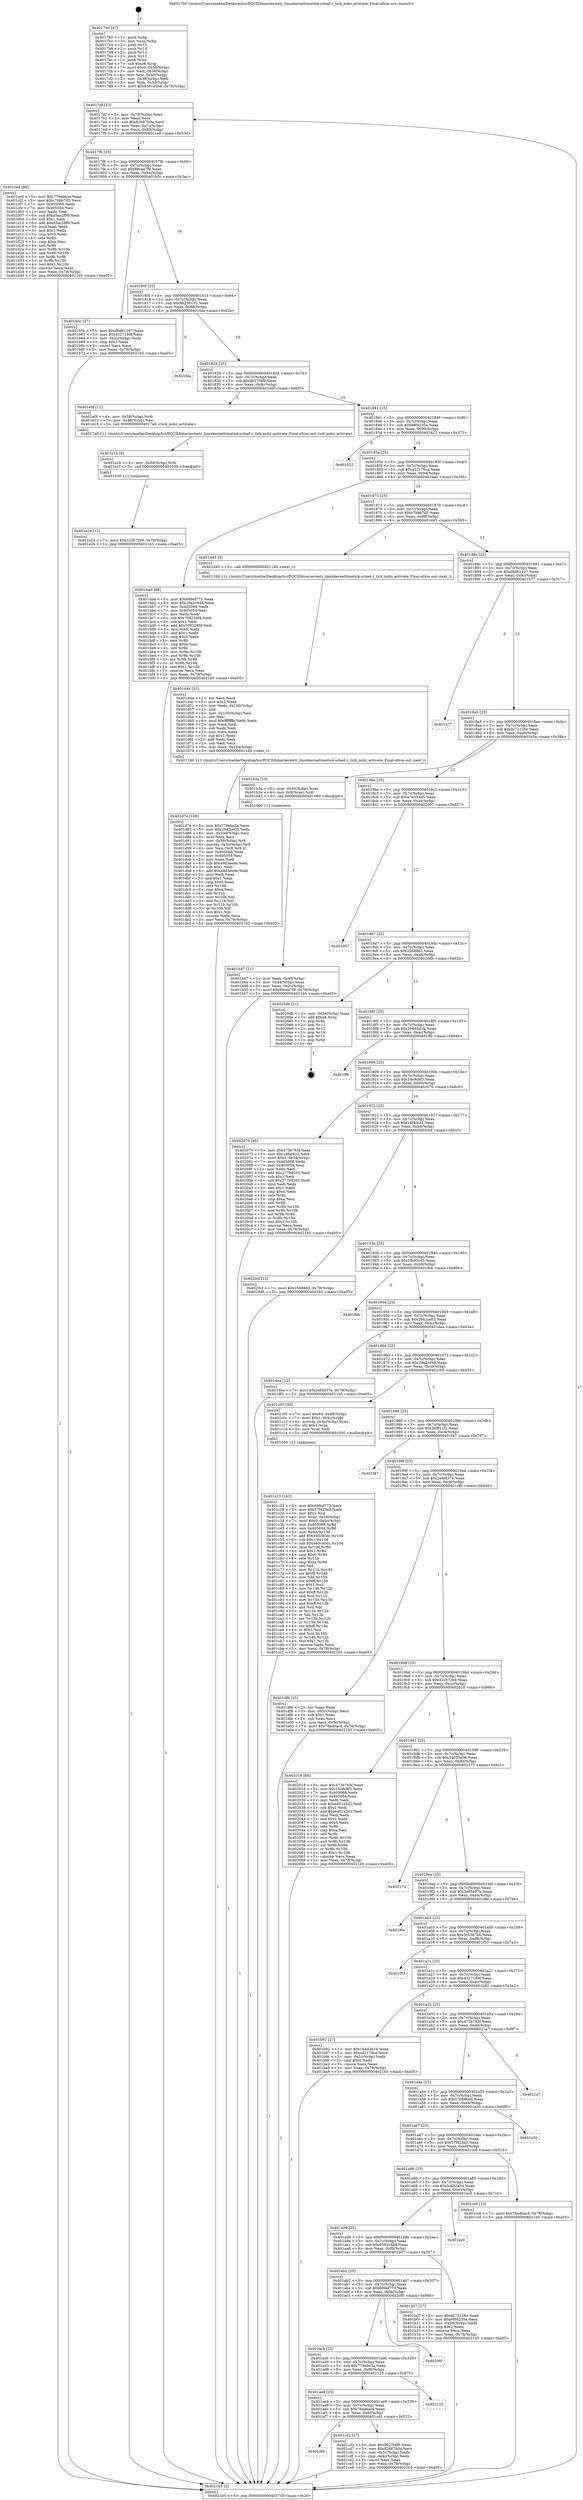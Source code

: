 digraph "0x4017b0" {
  label = "0x4017b0 (/mnt/c/Users/mathe/Desktop/tcc/POCII/binaries/extr_linuxkerneltimetick-sched.c_tick_nohz_activate_Final-ollvm.out::main(0))"
  labelloc = "t"
  node[shape=record]

  Entry [label="",width=0.3,height=0.3,shape=circle,fillcolor=black,style=filled]
  "0x4017df" [label="{
     0x4017df [23]\l
     | [instrs]\l
     &nbsp;&nbsp;0x4017df \<+3\>: mov -0x78(%rbp),%eax\l
     &nbsp;&nbsp;0x4017e2 \<+2\>: mov %eax,%ecx\l
     &nbsp;&nbsp;0x4017e4 \<+6\>: sub $0x82667b0a,%ecx\l
     &nbsp;&nbsp;0x4017ea \<+3\>: mov %eax,-0x7c(%rbp)\l
     &nbsp;&nbsp;0x4017ed \<+3\>: mov %ecx,-0x80(%rbp)\l
     &nbsp;&nbsp;0x4017f0 \<+6\>: je 0000000000401ced \<main+0x53d\>\l
  }"]
  "0x401ced" [label="{
     0x401ced [88]\l
     | [instrs]\l
     &nbsp;&nbsp;0x401ced \<+5\>: mov $0x779ebe3a,%eax\l
     &nbsp;&nbsp;0x401cf2 \<+5\>: mov $0xc7bbb7d5,%ecx\l
     &nbsp;&nbsp;0x401cf7 \<+7\>: mov 0x405068,%edx\l
     &nbsp;&nbsp;0x401cfe \<+7\>: mov 0x405054,%esi\l
     &nbsp;&nbsp;0x401d05 \<+2\>: mov %edx,%edi\l
     &nbsp;&nbsp;0x401d07 \<+6\>: sub $0xd3ac2f99,%edi\l
     &nbsp;&nbsp;0x401d0d \<+3\>: sub $0x1,%edi\l
     &nbsp;&nbsp;0x401d10 \<+6\>: add $0xd3ac2f99,%edi\l
     &nbsp;&nbsp;0x401d16 \<+3\>: imul %edi,%edx\l
     &nbsp;&nbsp;0x401d19 \<+3\>: and $0x1,%edx\l
     &nbsp;&nbsp;0x401d1c \<+3\>: cmp $0x0,%edx\l
     &nbsp;&nbsp;0x401d1f \<+4\>: sete %r8b\l
     &nbsp;&nbsp;0x401d23 \<+3\>: cmp $0xa,%esi\l
     &nbsp;&nbsp;0x401d26 \<+4\>: setl %r9b\l
     &nbsp;&nbsp;0x401d2a \<+3\>: mov %r8b,%r10b\l
     &nbsp;&nbsp;0x401d2d \<+3\>: and %r9b,%r10b\l
     &nbsp;&nbsp;0x401d30 \<+3\>: xor %r9b,%r8b\l
     &nbsp;&nbsp;0x401d33 \<+3\>: or %r8b,%r10b\l
     &nbsp;&nbsp;0x401d36 \<+4\>: test $0x1,%r10b\l
     &nbsp;&nbsp;0x401d3a \<+3\>: cmovne %ecx,%eax\l
     &nbsp;&nbsp;0x401d3d \<+3\>: mov %eax,-0x78(%rbp)\l
     &nbsp;&nbsp;0x401d40 \<+5\>: jmp 00000000004021b5 \<main+0xa05\>\l
  }"]
  "0x4017f6" [label="{
     0x4017f6 [25]\l
     | [instrs]\l
     &nbsp;&nbsp;0x4017f6 \<+5\>: jmp 00000000004017fb \<main+0x4b\>\l
     &nbsp;&nbsp;0x4017fb \<+3\>: mov -0x7c(%rbp),%eax\l
     &nbsp;&nbsp;0x4017fe \<+5\>: sub $0x89caa7f9,%eax\l
     &nbsp;&nbsp;0x401803 \<+6\>: mov %eax,-0x84(%rbp)\l
     &nbsp;&nbsp;0x401809 \<+6\>: je 0000000000401b5c \<main+0x3ac\>\l
  }"]
  Exit [label="",width=0.3,height=0.3,shape=circle,fillcolor=black,style=filled,peripheries=2]
  "0x401b5c" [label="{
     0x401b5c [27]\l
     | [instrs]\l
     &nbsp;&nbsp;0x401b5c \<+5\>: mov $0xd6d611d7,%eax\l
     &nbsp;&nbsp;0x401b61 \<+5\>: mov $0x4327149f,%ecx\l
     &nbsp;&nbsp;0x401b66 \<+3\>: mov -0x2c(%rbp),%edx\l
     &nbsp;&nbsp;0x401b69 \<+3\>: cmp $0x1,%edx\l
     &nbsp;&nbsp;0x401b6c \<+3\>: cmovl %ecx,%eax\l
     &nbsp;&nbsp;0x401b6f \<+3\>: mov %eax,-0x78(%rbp)\l
     &nbsp;&nbsp;0x401b72 \<+5\>: jmp 00000000004021b5 \<main+0xa05\>\l
  }"]
  "0x40180f" [label="{
     0x40180f [25]\l
     | [instrs]\l
     &nbsp;&nbsp;0x40180f \<+5\>: jmp 0000000000401814 \<main+0x64\>\l
     &nbsp;&nbsp;0x401814 \<+3\>: mov -0x7c(%rbp),%eax\l
     &nbsp;&nbsp;0x401817 \<+5\>: sub $0x8b23b131,%eax\l
     &nbsp;&nbsp;0x40181c \<+6\>: mov %eax,-0x88(%rbp)\l
     &nbsp;&nbsp;0x401822 \<+6\>: je 0000000000401fda \<main+0x82a\>\l
  }"]
  "0x401e24" [label="{
     0x401e24 [12]\l
     | [instrs]\l
     &nbsp;&nbsp;0x401e24 \<+7\>: movl $0x32c872b9,-0x78(%rbp)\l
     &nbsp;&nbsp;0x401e2b \<+5\>: jmp 00000000004021b5 \<main+0xa05\>\l
  }"]
  "0x401fda" [label="{
     0x401fda\l
  }", style=dashed]
  "0x401828" [label="{
     0x401828 [25]\l
     | [instrs]\l
     &nbsp;&nbsp;0x401828 \<+5\>: jmp 000000000040182d \<main+0x7d\>\l
     &nbsp;&nbsp;0x40182d \<+3\>: mov -0x7c(%rbp),%eax\l
     &nbsp;&nbsp;0x401830 \<+5\>: sub $0x9627f4f9,%eax\l
     &nbsp;&nbsp;0x401835 \<+6\>: mov %eax,-0x8c(%rbp)\l
     &nbsp;&nbsp;0x40183b \<+6\>: je 0000000000401e0f \<main+0x65f\>\l
  }"]
  "0x401e1b" [label="{
     0x401e1b [9]\l
     | [instrs]\l
     &nbsp;&nbsp;0x401e1b \<+4\>: mov -0x58(%rbp),%rdi\l
     &nbsp;&nbsp;0x401e1f \<+5\>: call 0000000000401030 \<free@plt\>\l
     | [calls]\l
     &nbsp;&nbsp;0x401030 \{1\} (unknown)\l
  }"]
  "0x401e0f" [label="{
     0x401e0f [12]\l
     | [instrs]\l
     &nbsp;&nbsp;0x401e0f \<+4\>: mov -0x58(%rbp),%rdi\l
     &nbsp;&nbsp;0x401e13 \<+3\>: mov -0x48(%rbp),%esi\l
     &nbsp;&nbsp;0x401e16 \<+5\>: call 00000000004017a0 \<tick_nohz_activate\>\l
     | [calls]\l
     &nbsp;&nbsp;0x4017a0 \{1\} (/mnt/c/Users/mathe/Desktop/tcc/POCII/binaries/extr_linuxkerneltimetick-sched.c_tick_nohz_activate_Final-ollvm.out::tick_nohz_activate)\l
  }"]
  "0x401841" [label="{
     0x401841 [25]\l
     | [instrs]\l
     &nbsp;&nbsp;0x401841 \<+5\>: jmp 0000000000401846 \<main+0x96\>\l
     &nbsp;&nbsp;0x401846 \<+3\>: mov -0x7c(%rbp),%eax\l
     &nbsp;&nbsp;0x401849 \<+5\>: sub $0x99f4235a,%eax\l
     &nbsp;&nbsp;0x40184e \<+6\>: mov %eax,-0x90(%rbp)\l
     &nbsp;&nbsp;0x401854 \<+6\>: je 0000000000401b22 \<main+0x372\>\l
  }"]
  "0x401d7e" [label="{
     0x401d7e [108]\l
     | [instrs]\l
     &nbsp;&nbsp;0x401d7e \<+5\>: mov $0x779ebe3a,%ecx\l
     &nbsp;&nbsp;0x401d83 \<+5\>: mov $0x2942ce03,%edx\l
     &nbsp;&nbsp;0x401d88 \<+6\>: mov -0x104(%rbp),%esi\l
     &nbsp;&nbsp;0x401d8e \<+3\>: imul %eax,%esi\l
     &nbsp;&nbsp;0x401d91 \<+4\>: mov -0x58(%rbp),%r8\l
     &nbsp;&nbsp;0x401d95 \<+4\>: movslq -0x5c(%rbp),%r9\l
     &nbsp;&nbsp;0x401d99 \<+4\>: mov %esi,(%r8,%r9,4)\l
     &nbsp;&nbsp;0x401d9d \<+7\>: mov 0x405068,%eax\l
     &nbsp;&nbsp;0x401da4 \<+7\>: mov 0x405054,%esi\l
     &nbsp;&nbsp;0x401dab \<+2\>: mov %eax,%edi\l
     &nbsp;&nbsp;0x401dad \<+6\>: sub $0x49d3eede,%edi\l
     &nbsp;&nbsp;0x401db3 \<+3\>: sub $0x1,%edi\l
     &nbsp;&nbsp;0x401db6 \<+6\>: add $0x49d3eede,%edi\l
     &nbsp;&nbsp;0x401dbc \<+3\>: imul %edi,%eax\l
     &nbsp;&nbsp;0x401dbf \<+3\>: and $0x1,%eax\l
     &nbsp;&nbsp;0x401dc2 \<+3\>: cmp $0x0,%eax\l
     &nbsp;&nbsp;0x401dc5 \<+4\>: sete %r10b\l
     &nbsp;&nbsp;0x401dc9 \<+3\>: cmp $0xa,%esi\l
     &nbsp;&nbsp;0x401dcc \<+4\>: setl %r11b\l
     &nbsp;&nbsp;0x401dd0 \<+3\>: mov %r10b,%bl\l
     &nbsp;&nbsp;0x401dd3 \<+3\>: and %r11b,%bl\l
     &nbsp;&nbsp;0x401dd6 \<+3\>: xor %r11b,%r10b\l
     &nbsp;&nbsp;0x401dd9 \<+3\>: or %r10b,%bl\l
     &nbsp;&nbsp;0x401ddc \<+3\>: test $0x1,%bl\l
     &nbsp;&nbsp;0x401ddf \<+3\>: cmovne %edx,%ecx\l
     &nbsp;&nbsp;0x401de2 \<+3\>: mov %ecx,-0x78(%rbp)\l
     &nbsp;&nbsp;0x401de5 \<+5\>: jmp 00000000004021b5 \<main+0xa05\>\l
  }"]
  "0x401b22" [label="{
     0x401b22\l
  }", style=dashed]
  "0x40185a" [label="{
     0x40185a [25]\l
     | [instrs]\l
     &nbsp;&nbsp;0x40185a \<+5\>: jmp 000000000040185f \<main+0xaf\>\l
     &nbsp;&nbsp;0x40185f \<+3\>: mov -0x7c(%rbp),%eax\l
     &nbsp;&nbsp;0x401862 \<+5\>: sub $0xa32176ca,%eax\l
     &nbsp;&nbsp;0x401867 \<+6\>: mov %eax,-0x94(%rbp)\l
     &nbsp;&nbsp;0x40186d \<+6\>: je 0000000000401bad \<main+0x3fd\>\l
  }"]
  "0x401d4a" [label="{
     0x401d4a [52]\l
     | [instrs]\l
     &nbsp;&nbsp;0x401d4a \<+2\>: xor %ecx,%ecx\l
     &nbsp;&nbsp;0x401d4c \<+5\>: mov $0x2,%edx\l
     &nbsp;&nbsp;0x401d51 \<+6\>: mov %edx,-0x100(%rbp)\l
     &nbsp;&nbsp;0x401d57 \<+1\>: cltd\l
     &nbsp;&nbsp;0x401d58 \<+6\>: mov -0x100(%rbp),%esi\l
     &nbsp;&nbsp;0x401d5e \<+2\>: idiv %esi\l
     &nbsp;&nbsp;0x401d60 \<+6\>: imul $0xfffffffe,%edx,%edx\l
     &nbsp;&nbsp;0x401d66 \<+2\>: mov %ecx,%edi\l
     &nbsp;&nbsp;0x401d68 \<+2\>: sub %edx,%edi\l
     &nbsp;&nbsp;0x401d6a \<+2\>: mov %ecx,%edx\l
     &nbsp;&nbsp;0x401d6c \<+3\>: sub $0x1,%edx\l
     &nbsp;&nbsp;0x401d6f \<+2\>: add %edx,%edi\l
     &nbsp;&nbsp;0x401d71 \<+2\>: sub %edi,%ecx\l
     &nbsp;&nbsp;0x401d73 \<+6\>: mov %ecx,-0x104(%rbp)\l
     &nbsp;&nbsp;0x401d79 \<+5\>: call 0000000000401160 \<next_i\>\l
     | [calls]\l
     &nbsp;&nbsp;0x401160 \{1\} (/mnt/c/Users/mathe/Desktop/tcc/POCII/binaries/extr_linuxkerneltimetick-sched.c_tick_nohz_activate_Final-ollvm.out::next_i)\l
  }"]
  "0x401bad" [label="{
     0x401bad [88]\l
     | [instrs]\l
     &nbsp;&nbsp;0x401bad \<+5\>: mov $0x699af773,%eax\l
     &nbsp;&nbsp;0x401bb2 \<+5\>: mov $0x29a2c948,%ecx\l
     &nbsp;&nbsp;0x401bb7 \<+7\>: mov 0x405068,%edx\l
     &nbsp;&nbsp;0x401bbe \<+7\>: mov 0x405054,%esi\l
     &nbsp;&nbsp;0x401bc5 \<+2\>: mov %edx,%edi\l
     &nbsp;&nbsp;0x401bc7 \<+6\>: sub $0x708228f4,%edi\l
     &nbsp;&nbsp;0x401bcd \<+3\>: sub $0x1,%edi\l
     &nbsp;&nbsp;0x401bd0 \<+6\>: add $0x708228f4,%edi\l
     &nbsp;&nbsp;0x401bd6 \<+3\>: imul %edi,%edx\l
     &nbsp;&nbsp;0x401bd9 \<+3\>: and $0x1,%edx\l
     &nbsp;&nbsp;0x401bdc \<+3\>: cmp $0x0,%edx\l
     &nbsp;&nbsp;0x401bdf \<+4\>: sete %r8b\l
     &nbsp;&nbsp;0x401be3 \<+3\>: cmp $0xa,%esi\l
     &nbsp;&nbsp;0x401be6 \<+4\>: setl %r9b\l
     &nbsp;&nbsp;0x401bea \<+3\>: mov %r8b,%r10b\l
     &nbsp;&nbsp;0x401bed \<+3\>: and %r9b,%r10b\l
     &nbsp;&nbsp;0x401bf0 \<+3\>: xor %r9b,%r8b\l
     &nbsp;&nbsp;0x401bf3 \<+3\>: or %r8b,%r10b\l
     &nbsp;&nbsp;0x401bf6 \<+4\>: test $0x1,%r10b\l
     &nbsp;&nbsp;0x401bfa \<+3\>: cmovne %ecx,%eax\l
     &nbsp;&nbsp;0x401bfd \<+3\>: mov %eax,-0x78(%rbp)\l
     &nbsp;&nbsp;0x401c00 \<+5\>: jmp 00000000004021b5 \<main+0xa05\>\l
  }"]
  "0x401873" [label="{
     0x401873 [25]\l
     | [instrs]\l
     &nbsp;&nbsp;0x401873 \<+5\>: jmp 0000000000401878 \<main+0xc8\>\l
     &nbsp;&nbsp;0x401878 \<+3\>: mov -0x7c(%rbp),%eax\l
     &nbsp;&nbsp;0x40187b \<+5\>: sub $0xc7bbb7d5,%eax\l
     &nbsp;&nbsp;0x401880 \<+6\>: mov %eax,-0x98(%rbp)\l
     &nbsp;&nbsp;0x401886 \<+6\>: je 0000000000401d45 \<main+0x595\>\l
  }"]
  "0x401afd" [label="{
     0x401afd\l
  }", style=dashed]
  "0x401d45" [label="{
     0x401d45 [5]\l
     | [instrs]\l
     &nbsp;&nbsp;0x401d45 \<+5\>: call 0000000000401160 \<next_i\>\l
     | [calls]\l
     &nbsp;&nbsp;0x401160 \{1\} (/mnt/c/Users/mathe/Desktop/tcc/POCII/binaries/extr_linuxkerneltimetick-sched.c_tick_nohz_activate_Final-ollvm.out::next_i)\l
  }"]
  "0x40188c" [label="{
     0x40188c [25]\l
     | [instrs]\l
     &nbsp;&nbsp;0x40188c \<+5\>: jmp 0000000000401891 \<main+0xe1\>\l
     &nbsp;&nbsp;0x401891 \<+3\>: mov -0x7c(%rbp),%eax\l
     &nbsp;&nbsp;0x401894 \<+5\>: sub $0xd6d611d7,%eax\l
     &nbsp;&nbsp;0x401899 \<+6\>: mov %eax,-0x9c(%rbp)\l
     &nbsp;&nbsp;0x40189f \<+6\>: je 0000000000401b77 \<main+0x3c7\>\l
  }"]
  "0x401cd2" [label="{
     0x401cd2 [27]\l
     | [instrs]\l
     &nbsp;&nbsp;0x401cd2 \<+5\>: mov $0x9627f4f9,%eax\l
     &nbsp;&nbsp;0x401cd7 \<+5\>: mov $0x82667b0a,%ecx\l
     &nbsp;&nbsp;0x401cdc \<+3\>: mov -0x5c(%rbp),%edx\l
     &nbsp;&nbsp;0x401cdf \<+3\>: cmp -0x4c(%rbp),%edx\l
     &nbsp;&nbsp;0x401ce2 \<+3\>: cmovl %ecx,%eax\l
     &nbsp;&nbsp;0x401ce5 \<+3\>: mov %eax,-0x78(%rbp)\l
     &nbsp;&nbsp;0x401ce8 \<+5\>: jmp 00000000004021b5 \<main+0xa05\>\l
  }"]
  "0x401b77" [label="{
     0x401b77\l
  }", style=dashed]
  "0x4018a5" [label="{
     0x4018a5 [25]\l
     | [instrs]\l
     &nbsp;&nbsp;0x4018a5 \<+5\>: jmp 00000000004018aa \<main+0xfa\>\l
     &nbsp;&nbsp;0x4018aa \<+3\>: mov -0x7c(%rbp),%eax\l
     &nbsp;&nbsp;0x4018ad \<+5\>: sub $0xdc72126e,%eax\l
     &nbsp;&nbsp;0x4018b2 \<+6\>: mov %eax,-0xa0(%rbp)\l
     &nbsp;&nbsp;0x4018b8 \<+6\>: je 0000000000401b3a \<main+0x38a\>\l
  }"]
  "0x401ae4" [label="{
     0x401ae4 [25]\l
     | [instrs]\l
     &nbsp;&nbsp;0x401ae4 \<+5\>: jmp 0000000000401ae9 \<main+0x339\>\l
     &nbsp;&nbsp;0x401ae9 \<+3\>: mov -0x7c(%rbp),%eax\l
     &nbsp;&nbsp;0x401aec \<+5\>: sub $0x78ad6ac4,%eax\l
     &nbsp;&nbsp;0x401af1 \<+6\>: mov %eax,-0xfc(%rbp)\l
     &nbsp;&nbsp;0x401af7 \<+6\>: je 0000000000401cd2 \<main+0x522\>\l
  }"]
  "0x401b3a" [label="{
     0x401b3a [13]\l
     | [instrs]\l
     &nbsp;&nbsp;0x401b3a \<+4\>: mov -0x40(%rbp),%rax\l
     &nbsp;&nbsp;0x401b3e \<+4\>: mov 0x8(%rax),%rdi\l
     &nbsp;&nbsp;0x401b42 \<+5\>: call 0000000000401060 \<atoi@plt\>\l
     | [calls]\l
     &nbsp;&nbsp;0x401060 \{1\} (unknown)\l
  }"]
  "0x4018be" [label="{
     0x4018be [25]\l
     | [instrs]\l
     &nbsp;&nbsp;0x4018be \<+5\>: jmp 00000000004018c3 \<main+0x113\>\l
     &nbsp;&nbsp;0x4018c3 \<+3\>: mov -0x7c(%rbp),%eax\l
     &nbsp;&nbsp;0x4018c6 \<+5\>: sub $0xe7e554d5,%eax\l
     &nbsp;&nbsp;0x4018cb \<+6\>: mov %eax,-0xa4(%rbp)\l
     &nbsp;&nbsp;0x4018d1 \<+6\>: je 0000000000402007 \<main+0x857\>\l
  }"]
  "0x402125" [label="{
     0x402125\l
  }", style=dashed]
  "0x402007" [label="{
     0x402007\l
  }", style=dashed]
  "0x4018d7" [label="{
     0x4018d7 [25]\l
     | [instrs]\l
     &nbsp;&nbsp;0x4018d7 \<+5\>: jmp 00000000004018dc \<main+0x12c\>\l
     &nbsp;&nbsp;0x4018dc \<+3\>: mov -0x7c(%rbp),%eax\l
     &nbsp;&nbsp;0x4018df \<+5\>: sub $0x25688d2,%eax\l
     &nbsp;&nbsp;0x4018e4 \<+6\>: mov %eax,-0xa8(%rbp)\l
     &nbsp;&nbsp;0x4018ea \<+6\>: je 00000000004020db \<main+0x92b\>\l
  }"]
  "0x401acb" [label="{
     0x401acb [25]\l
     | [instrs]\l
     &nbsp;&nbsp;0x401acb \<+5\>: jmp 0000000000401ad0 \<main+0x320\>\l
     &nbsp;&nbsp;0x401ad0 \<+3\>: mov -0x7c(%rbp),%eax\l
     &nbsp;&nbsp;0x401ad3 \<+5\>: sub $0x779ebe3a,%eax\l
     &nbsp;&nbsp;0x401ad8 \<+6\>: mov %eax,-0xf8(%rbp)\l
     &nbsp;&nbsp;0x401ade \<+6\>: je 0000000000402125 \<main+0x975\>\l
  }"]
  "0x4020db" [label="{
     0x4020db [21]\l
     | [instrs]\l
     &nbsp;&nbsp;0x4020db \<+3\>: mov -0x34(%rbp),%eax\l
     &nbsp;&nbsp;0x4020de \<+7\>: add $0xe8,%rsp\l
     &nbsp;&nbsp;0x4020e5 \<+1\>: pop %rbx\l
     &nbsp;&nbsp;0x4020e6 \<+2\>: pop %r12\l
     &nbsp;&nbsp;0x4020e8 \<+2\>: pop %r13\l
     &nbsp;&nbsp;0x4020ea \<+2\>: pop %r14\l
     &nbsp;&nbsp;0x4020ec \<+2\>: pop %r15\l
     &nbsp;&nbsp;0x4020ee \<+1\>: pop %rbp\l
     &nbsp;&nbsp;0x4020ef \<+1\>: ret\l
  }"]
  "0x4018f0" [label="{
     0x4018f0 [25]\l
     | [instrs]\l
     &nbsp;&nbsp;0x4018f0 \<+5\>: jmp 00000000004018f5 \<main+0x145\>\l
     &nbsp;&nbsp;0x4018f5 \<+3\>: mov -0x7c(%rbp),%eax\l
     &nbsp;&nbsp;0x4018f8 \<+5\>: sub $0x164d3d1b,%eax\l
     &nbsp;&nbsp;0x4018fd \<+6\>: mov %eax,-0xac(%rbp)\l
     &nbsp;&nbsp;0x401903 \<+6\>: je 0000000000401ffb \<main+0x84b\>\l
  }"]
  "0x4020f0" [label="{
     0x4020f0\l
  }", style=dashed]
  "0x401ffb" [label="{
     0x401ffb\l
  }", style=dashed]
  "0x401909" [label="{
     0x401909 [25]\l
     | [instrs]\l
     &nbsp;&nbsp;0x401909 \<+5\>: jmp 000000000040190e \<main+0x15e\>\l
     &nbsp;&nbsp;0x40190e \<+3\>: mov -0x7c(%rbp),%eax\l
     &nbsp;&nbsp;0x401911 \<+5\>: sub $0x16c9c8f3,%eax\l
     &nbsp;&nbsp;0x401916 \<+6\>: mov %eax,-0xb0(%rbp)\l
     &nbsp;&nbsp;0x40191c \<+6\>: je 0000000000402070 \<main+0x8c0\>\l
  }"]
  "0x401c23" [label="{
     0x401c23 [163]\l
     | [instrs]\l
     &nbsp;&nbsp;0x401c23 \<+5\>: mov $0x699af773,%ecx\l
     &nbsp;&nbsp;0x401c28 \<+5\>: mov $0x57f423a3,%edx\l
     &nbsp;&nbsp;0x401c2d \<+3\>: mov $0x1,%sil\l
     &nbsp;&nbsp;0x401c30 \<+4\>: mov %rax,-0x58(%rbp)\l
     &nbsp;&nbsp;0x401c34 \<+7\>: movl $0x0,-0x5c(%rbp)\l
     &nbsp;&nbsp;0x401c3b \<+8\>: mov 0x405068,%r8d\l
     &nbsp;&nbsp;0x401c43 \<+8\>: mov 0x405054,%r9d\l
     &nbsp;&nbsp;0x401c4b \<+3\>: mov %r8d,%r10d\l
     &nbsp;&nbsp;0x401c4e \<+7\>: add $0x440c40dc,%r10d\l
     &nbsp;&nbsp;0x401c55 \<+4\>: sub $0x1,%r10d\l
     &nbsp;&nbsp;0x401c59 \<+7\>: sub $0x440c40dc,%r10d\l
     &nbsp;&nbsp;0x401c60 \<+4\>: imul %r10d,%r8d\l
     &nbsp;&nbsp;0x401c64 \<+4\>: and $0x1,%r8d\l
     &nbsp;&nbsp;0x401c68 \<+4\>: cmp $0x0,%r8d\l
     &nbsp;&nbsp;0x401c6c \<+4\>: sete %r11b\l
     &nbsp;&nbsp;0x401c70 \<+4\>: cmp $0xa,%r9d\l
     &nbsp;&nbsp;0x401c74 \<+3\>: setl %bl\l
     &nbsp;&nbsp;0x401c77 \<+3\>: mov %r11b,%r14b\l
     &nbsp;&nbsp;0x401c7a \<+4\>: xor $0xff,%r14b\l
     &nbsp;&nbsp;0x401c7e \<+3\>: mov %bl,%r15b\l
     &nbsp;&nbsp;0x401c81 \<+4\>: xor $0xff,%r15b\l
     &nbsp;&nbsp;0x401c85 \<+4\>: xor $0x1,%sil\l
     &nbsp;&nbsp;0x401c89 \<+3\>: mov %r14b,%r12b\l
     &nbsp;&nbsp;0x401c8c \<+4\>: and $0xff,%r12b\l
     &nbsp;&nbsp;0x401c90 \<+3\>: and %sil,%r11b\l
     &nbsp;&nbsp;0x401c93 \<+3\>: mov %r15b,%r13b\l
     &nbsp;&nbsp;0x401c96 \<+4\>: and $0xff,%r13b\l
     &nbsp;&nbsp;0x401c9a \<+3\>: and %sil,%bl\l
     &nbsp;&nbsp;0x401c9d \<+3\>: or %r11b,%r12b\l
     &nbsp;&nbsp;0x401ca0 \<+3\>: or %bl,%r13b\l
     &nbsp;&nbsp;0x401ca3 \<+3\>: xor %r13b,%r12b\l
     &nbsp;&nbsp;0x401ca6 \<+3\>: or %r15b,%r14b\l
     &nbsp;&nbsp;0x401ca9 \<+4\>: xor $0xff,%r14b\l
     &nbsp;&nbsp;0x401cad \<+4\>: or $0x1,%sil\l
     &nbsp;&nbsp;0x401cb1 \<+3\>: and %sil,%r14b\l
     &nbsp;&nbsp;0x401cb4 \<+3\>: or %r14b,%r12b\l
     &nbsp;&nbsp;0x401cb7 \<+4\>: test $0x1,%r12b\l
     &nbsp;&nbsp;0x401cbb \<+3\>: cmovne %edx,%ecx\l
     &nbsp;&nbsp;0x401cbe \<+3\>: mov %ecx,-0x78(%rbp)\l
     &nbsp;&nbsp;0x401cc1 \<+5\>: jmp 00000000004021b5 \<main+0xa05\>\l
  }"]
  "0x402070" [label="{
     0x402070 [95]\l
     | [instrs]\l
     &nbsp;&nbsp;0x402070 \<+5\>: mov $0x473b763f,%eax\l
     &nbsp;&nbsp;0x402075 \<+5\>: mov $0x18f4f432,%ecx\l
     &nbsp;&nbsp;0x40207a \<+7\>: movl $0x0,-0x34(%rbp)\l
     &nbsp;&nbsp;0x402081 \<+7\>: mov 0x405068,%edx\l
     &nbsp;&nbsp;0x402088 \<+7\>: mov 0x405054,%esi\l
     &nbsp;&nbsp;0x40208f \<+2\>: mov %edx,%edi\l
     &nbsp;&nbsp;0x402091 \<+6\>: add $0x277b9265,%edi\l
     &nbsp;&nbsp;0x402097 \<+3\>: sub $0x1,%edi\l
     &nbsp;&nbsp;0x40209a \<+6\>: sub $0x277b9265,%edi\l
     &nbsp;&nbsp;0x4020a0 \<+3\>: imul %edi,%edx\l
     &nbsp;&nbsp;0x4020a3 \<+3\>: and $0x1,%edx\l
     &nbsp;&nbsp;0x4020a6 \<+3\>: cmp $0x0,%edx\l
     &nbsp;&nbsp;0x4020a9 \<+4\>: sete %r8b\l
     &nbsp;&nbsp;0x4020ad \<+3\>: cmp $0xa,%esi\l
     &nbsp;&nbsp;0x4020b0 \<+4\>: setl %r9b\l
     &nbsp;&nbsp;0x4020b4 \<+3\>: mov %r8b,%r10b\l
     &nbsp;&nbsp;0x4020b7 \<+3\>: and %r9b,%r10b\l
     &nbsp;&nbsp;0x4020ba \<+3\>: xor %r9b,%r8b\l
     &nbsp;&nbsp;0x4020bd \<+3\>: or %r8b,%r10b\l
     &nbsp;&nbsp;0x4020c0 \<+4\>: test $0x1,%r10b\l
     &nbsp;&nbsp;0x4020c4 \<+3\>: cmovne %ecx,%eax\l
     &nbsp;&nbsp;0x4020c7 \<+3\>: mov %eax,-0x78(%rbp)\l
     &nbsp;&nbsp;0x4020ca \<+5\>: jmp 00000000004021b5 \<main+0xa05\>\l
  }"]
  "0x401922" [label="{
     0x401922 [25]\l
     | [instrs]\l
     &nbsp;&nbsp;0x401922 \<+5\>: jmp 0000000000401927 \<main+0x177\>\l
     &nbsp;&nbsp;0x401927 \<+3\>: mov -0x7c(%rbp),%eax\l
     &nbsp;&nbsp;0x40192a \<+5\>: sub $0x18f4f432,%eax\l
     &nbsp;&nbsp;0x40192f \<+6\>: mov %eax,-0xb4(%rbp)\l
     &nbsp;&nbsp;0x401935 \<+6\>: je 00000000004020cf \<main+0x91f\>\l
  }"]
  "0x401b47" [label="{
     0x401b47 [21]\l
     | [instrs]\l
     &nbsp;&nbsp;0x401b47 \<+3\>: mov %eax,-0x44(%rbp)\l
     &nbsp;&nbsp;0x401b4a \<+3\>: mov -0x44(%rbp),%eax\l
     &nbsp;&nbsp;0x401b4d \<+3\>: mov %eax,-0x2c(%rbp)\l
     &nbsp;&nbsp;0x401b50 \<+7\>: movl $0x89caa7f9,-0x78(%rbp)\l
     &nbsp;&nbsp;0x401b57 \<+5\>: jmp 00000000004021b5 \<main+0xa05\>\l
  }"]
  "0x4020cf" [label="{
     0x4020cf [12]\l
     | [instrs]\l
     &nbsp;&nbsp;0x4020cf \<+7\>: movl $0x25688d2,-0x78(%rbp)\l
     &nbsp;&nbsp;0x4020d6 \<+5\>: jmp 00000000004021b5 \<main+0xa05\>\l
  }"]
  "0x40193b" [label="{
     0x40193b [25]\l
     | [instrs]\l
     &nbsp;&nbsp;0x40193b \<+5\>: jmp 0000000000401940 \<main+0x190\>\l
     &nbsp;&nbsp;0x401940 \<+3\>: mov -0x7c(%rbp),%eax\l
     &nbsp;&nbsp;0x401943 \<+5\>: sub $0x1fb93c43,%eax\l
     &nbsp;&nbsp;0x401948 \<+6\>: mov %eax,-0xb8(%rbp)\l
     &nbsp;&nbsp;0x40194e \<+6\>: je 0000000000401fbb \<main+0x80b\>\l
  }"]
  "0x4017b0" [label="{
     0x4017b0 [47]\l
     | [instrs]\l
     &nbsp;&nbsp;0x4017b0 \<+1\>: push %rbp\l
     &nbsp;&nbsp;0x4017b1 \<+3\>: mov %rsp,%rbp\l
     &nbsp;&nbsp;0x4017b4 \<+2\>: push %r15\l
     &nbsp;&nbsp;0x4017b6 \<+2\>: push %r14\l
     &nbsp;&nbsp;0x4017b8 \<+2\>: push %r13\l
     &nbsp;&nbsp;0x4017ba \<+2\>: push %r12\l
     &nbsp;&nbsp;0x4017bc \<+1\>: push %rbx\l
     &nbsp;&nbsp;0x4017bd \<+7\>: sub $0xe8,%rsp\l
     &nbsp;&nbsp;0x4017c4 \<+7\>: movl $0x0,-0x34(%rbp)\l
     &nbsp;&nbsp;0x4017cb \<+3\>: mov %edi,-0x38(%rbp)\l
     &nbsp;&nbsp;0x4017ce \<+4\>: mov %rsi,-0x40(%rbp)\l
     &nbsp;&nbsp;0x4017d2 \<+3\>: mov -0x38(%rbp),%edi\l
     &nbsp;&nbsp;0x4017d5 \<+3\>: mov %edi,-0x30(%rbp)\l
     &nbsp;&nbsp;0x4017d8 \<+7\>: movl $0x6581e5b8,-0x78(%rbp)\l
  }"]
  "0x401fbb" [label="{
     0x401fbb\l
  }", style=dashed]
  "0x401954" [label="{
     0x401954 [25]\l
     | [instrs]\l
     &nbsp;&nbsp;0x401954 \<+5\>: jmp 0000000000401959 \<main+0x1a9\>\l
     &nbsp;&nbsp;0x401959 \<+3\>: mov -0x7c(%rbp),%eax\l
     &nbsp;&nbsp;0x40195c \<+5\>: sub $0x2942ce03,%eax\l
     &nbsp;&nbsp;0x401961 \<+6\>: mov %eax,-0xbc(%rbp)\l
     &nbsp;&nbsp;0x401967 \<+6\>: je 0000000000401dea \<main+0x63a\>\l
  }"]
  "0x4021b5" [label="{
     0x4021b5 [5]\l
     | [instrs]\l
     &nbsp;&nbsp;0x4021b5 \<+5\>: jmp 00000000004017df \<main+0x2f\>\l
  }"]
  "0x401dea" [label="{
     0x401dea [12]\l
     | [instrs]\l
     &nbsp;&nbsp;0x401dea \<+7\>: movl $0x2efdd37e,-0x78(%rbp)\l
     &nbsp;&nbsp;0x401df1 \<+5\>: jmp 00000000004021b5 \<main+0xa05\>\l
  }"]
  "0x40196d" [label="{
     0x40196d [25]\l
     | [instrs]\l
     &nbsp;&nbsp;0x40196d \<+5\>: jmp 0000000000401972 \<main+0x1c2\>\l
     &nbsp;&nbsp;0x401972 \<+3\>: mov -0x7c(%rbp),%eax\l
     &nbsp;&nbsp;0x401975 \<+5\>: sub $0x29a2c948,%eax\l
     &nbsp;&nbsp;0x40197a \<+6\>: mov %eax,-0xc0(%rbp)\l
     &nbsp;&nbsp;0x401980 \<+6\>: je 0000000000401c05 \<main+0x455\>\l
  }"]
  "0x401ab2" [label="{
     0x401ab2 [25]\l
     | [instrs]\l
     &nbsp;&nbsp;0x401ab2 \<+5\>: jmp 0000000000401ab7 \<main+0x307\>\l
     &nbsp;&nbsp;0x401ab7 \<+3\>: mov -0x7c(%rbp),%eax\l
     &nbsp;&nbsp;0x401aba \<+5\>: sub $0x699af773,%eax\l
     &nbsp;&nbsp;0x401abf \<+6\>: mov %eax,-0xf4(%rbp)\l
     &nbsp;&nbsp;0x401ac5 \<+6\>: je 00000000004020f0 \<main+0x940\>\l
  }"]
  "0x401c05" [label="{
     0x401c05 [30]\l
     | [instrs]\l
     &nbsp;&nbsp;0x401c05 \<+7\>: movl $0x64,-0x48(%rbp)\l
     &nbsp;&nbsp;0x401c0c \<+7\>: movl $0x1,-0x4c(%rbp)\l
     &nbsp;&nbsp;0x401c13 \<+4\>: movslq -0x4c(%rbp),%rax\l
     &nbsp;&nbsp;0x401c17 \<+4\>: shl $0x2,%rax\l
     &nbsp;&nbsp;0x401c1b \<+3\>: mov %rax,%rdi\l
     &nbsp;&nbsp;0x401c1e \<+5\>: call 0000000000401050 \<malloc@plt\>\l
     | [calls]\l
     &nbsp;&nbsp;0x401050 \{1\} (unknown)\l
  }"]
  "0x401986" [label="{
     0x401986 [25]\l
     | [instrs]\l
     &nbsp;&nbsp;0x401986 \<+5\>: jmp 000000000040198b \<main+0x1db\>\l
     &nbsp;&nbsp;0x40198b \<+3\>: mov -0x7c(%rbp),%eax\l
     &nbsp;&nbsp;0x40198e \<+5\>: sub $0x2bf811f2,%eax\l
     &nbsp;&nbsp;0x401993 \<+6\>: mov %eax,-0xc4(%rbp)\l
     &nbsp;&nbsp;0x401999 \<+6\>: je 0000000000401f47 \<main+0x797\>\l
  }"]
  "0x401b07" [label="{
     0x401b07 [27]\l
     | [instrs]\l
     &nbsp;&nbsp;0x401b07 \<+5\>: mov $0xdc72126e,%eax\l
     &nbsp;&nbsp;0x401b0c \<+5\>: mov $0x99f4235a,%ecx\l
     &nbsp;&nbsp;0x401b11 \<+3\>: mov -0x30(%rbp),%edx\l
     &nbsp;&nbsp;0x401b14 \<+3\>: cmp $0x2,%edx\l
     &nbsp;&nbsp;0x401b17 \<+3\>: cmovne %ecx,%eax\l
     &nbsp;&nbsp;0x401b1a \<+3\>: mov %eax,-0x78(%rbp)\l
     &nbsp;&nbsp;0x401b1d \<+5\>: jmp 00000000004021b5 \<main+0xa05\>\l
  }"]
  "0x401f47" [label="{
     0x401f47\l
  }", style=dashed]
  "0x40199f" [label="{
     0x40199f [25]\l
     | [instrs]\l
     &nbsp;&nbsp;0x40199f \<+5\>: jmp 00000000004019a4 \<main+0x1f4\>\l
     &nbsp;&nbsp;0x4019a4 \<+3\>: mov -0x7c(%rbp),%eax\l
     &nbsp;&nbsp;0x4019a7 \<+5\>: sub $0x2efdd37e,%eax\l
     &nbsp;&nbsp;0x4019ac \<+6\>: mov %eax,-0xc8(%rbp)\l
     &nbsp;&nbsp;0x4019b2 \<+6\>: je 0000000000401df6 \<main+0x646\>\l
  }"]
  "0x401a99" [label="{
     0x401a99 [25]\l
     | [instrs]\l
     &nbsp;&nbsp;0x401a99 \<+5\>: jmp 0000000000401a9e \<main+0x2ee\>\l
     &nbsp;&nbsp;0x401a9e \<+3\>: mov -0x7c(%rbp),%eax\l
     &nbsp;&nbsp;0x401aa1 \<+5\>: sub $0x6581e5b8,%eax\l
     &nbsp;&nbsp;0x401aa6 \<+6\>: mov %eax,-0xf0(%rbp)\l
     &nbsp;&nbsp;0x401aac \<+6\>: je 0000000000401b07 \<main+0x357\>\l
  }"]
  "0x401df6" [label="{
     0x401df6 [25]\l
     | [instrs]\l
     &nbsp;&nbsp;0x401df6 \<+2\>: xor %eax,%eax\l
     &nbsp;&nbsp;0x401df8 \<+3\>: mov -0x5c(%rbp),%ecx\l
     &nbsp;&nbsp;0x401dfb \<+3\>: sub $0x1,%eax\l
     &nbsp;&nbsp;0x401dfe \<+2\>: sub %eax,%ecx\l
     &nbsp;&nbsp;0x401e00 \<+3\>: mov %ecx,-0x5c(%rbp)\l
     &nbsp;&nbsp;0x401e03 \<+7\>: movl $0x78ad6ac4,-0x78(%rbp)\l
     &nbsp;&nbsp;0x401e0a \<+5\>: jmp 00000000004021b5 \<main+0xa05\>\l
  }"]
  "0x4019b8" [label="{
     0x4019b8 [25]\l
     | [instrs]\l
     &nbsp;&nbsp;0x4019b8 \<+5\>: jmp 00000000004019bd \<main+0x20d\>\l
     &nbsp;&nbsp;0x4019bd \<+3\>: mov -0x7c(%rbp),%eax\l
     &nbsp;&nbsp;0x4019c0 \<+5\>: sub $0x32c872b9,%eax\l
     &nbsp;&nbsp;0x4019c5 \<+6\>: mov %eax,-0xcc(%rbp)\l
     &nbsp;&nbsp;0x4019cb \<+6\>: je 0000000000402018 \<main+0x868\>\l
  }"]
  "0x401ec0" [label="{
     0x401ec0\l
  }", style=dashed]
  "0x402018" [label="{
     0x402018 [88]\l
     | [instrs]\l
     &nbsp;&nbsp;0x402018 \<+5\>: mov $0x473b763f,%eax\l
     &nbsp;&nbsp;0x40201d \<+5\>: mov $0x16c9c8f3,%ecx\l
     &nbsp;&nbsp;0x402022 \<+7\>: mov 0x405068,%edx\l
     &nbsp;&nbsp;0x402029 \<+7\>: mov 0x405054,%esi\l
     &nbsp;&nbsp;0x402030 \<+2\>: mov %edx,%edi\l
     &nbsp;&nbsp;0x402032 \<+6\>: sub $0xe401a2d2,%edi\l
     &nbsp;&nbsp;0x402038 \<+3\>: sub $0x1,%edi\l
     &nbsp;&nbsp;0x40203b \<+6\>: add $0xe401a2d2,%edi\l
     &nbsp;&nbsp;0x402041 \<+3\>: imul %edi,%edx\l
     &nbsp;&nbsp;0x402044 \<+3\>: and $0x1,%edx\l
     &nbsp;&nbsp;0x402047 \<+3\>: cmp $0x0,%edx\l
     &nbsp;&nbsp;0x40204a \<+4\>: sete %r8b\l
     &nbsp;&nbsp;0x40204e \<+3\>: cmp $0xa,%esi\l
     &nbsp;&nbsp;0x402051 \<+4\>: setl %r9b\l
     &nbsp;&nbsp;0x402055 \<+3\>: mov %r8b,%r10b\l
     &nbsp;&nbsp;0x402058 \<+3\>: and %r9b,%r10b\l
     &nbsp;&nbsp;0x40205b \<+3\>: xor %r9b,%r8b\l
     &nbsp;&nbsp;0x40205e \<+3\>: or %r8b,%r10b\l
     &nbsp;&nbsp;0x402061 \<+4\>: test $0x1,%r10b\l
     &nbsp;&nbsp;0x402065 \<+3\>: cmovne %ecx,%eax\l
     &nbsp;&nbsp;0x402068 \<+3\>: mov %eax,-0x78(%rbp)\l
     &nbsp;&nbsp;0x40206b \<+5\>: jmp 00000000004021b5 \<main+0xa05\>\l
  }"]
  "0x4019d1" [label="{
     0x4019d1 [25]\l
     | [instrs]\l
     &nbsp;&nbsp;0x4019d1 \<+5\>: jmp 00000000004019d6 \<main+0x226\>\l
     &nbsp;&nbsp;0x4019d6 \<+3\>: mov -0x7c(%rbp),%eax\l
     &nbsp;&nbsp;0x4019d9 \<+5\>: sub $0x34035a06,%eax\l
     &nbsp;&nbsp;0x4019de \<+6\>: mov %eax,-0xd0(%rbp)\l
     &nbsp;&nbsp;0x4019e4 \<+6\>: je 0000000000402172 \<main+0x9c2\>\l
  }"]
  "0x401a80" [label="{
     0x401a80 [25]\l
     | [instrs]\l
     &nbsp;&nbsp;0x401a80 \<+5\>: jmp 0000000000401a85 \<main+0x2d5\>\l
     &nbsp;&nbsp;0x401a85 \<+3\>: mov -0x7c(%rbp),%eax\l
     &nbsp;&nbsp;0x401a88 \<+5\>: sub $0x5c682a34,%eax\l
     &nbsp;&nbsp;0x401a8d \<+6\>: mov %eax,-0xec(%rbp)\l
     &nbsp;&nbsp;0x401a93 \<+6\>: je 0000000000401ec0 \<main+0x710\>\l
  }"]
  "0x402172" [label="{
     0x402172\l
  }", style=dashed]
  "0x4019ea" [label="{
     0x4019ea [25]\l
     | [instrs]\l
     &nbsp;&nbsp;0x4019ea \<+5\>: jmp 00000000004019ef \<main+0x23f\>\l
     &nbsp;&nbsp;0x4019ef \<+3\>: mov -0x7c(%rbp),%eax\l
     &nbsp;&nbsp;0x4019f2 \<+5\>: sub $0x3a85a97b,%eax\l
     &nbsp;&nbsp;0x4019f7 \<+6\>: mov %eax,-0xd4(%rbp)\l
     &nbsp;&nbsp;0x4019fd \<+6\>: je 0000000000401f6e \<main+0x7be\>\l
  }"]
  "0x401cc6" [label="{
     0x401cc6 [12]\l
     | [instrs]\l
     &nbsp;&nbsp;0x401cc6 \<+7\>: movl $0x78ad6ac4,-0x78(%rbp)\l
     &nbsp;&nbsp;0x401ccd \<+5\>: jmp 00000000004021b5 \<main+0xa05\>\l
  }"]
  "0x401f6e" [label="{
     0x401f6e\l
  }", style=dashed]
  "0x401a03" [label="{
     0x401a03 [25]\l
     | [instrs]\l
     &nbsp;&nbsp;0x401a03 \<+5\>: jmp 0000000000401a08 \<main+0x258\>\l
     &nbsp;&nbsp;0x401a08 \<+3\>: mov -0x7c(%rbp),%eax\l
     &nbsp;&nbsp;0x401a0b \<+5\>: sub $0x3c556766,%eax\l
     &nbsp;&nbsp;0x401a10 \<+6\>: mov %eax,-0xd8(%rbp)\l
     &nbsp;&nbsp;0x401a16 \<+6\>: je 0000000000401f53 \<main+0x7a3\>\l
  }"]
  "0x401a67" [label="{
     0x401a67 [25]\l
     | [instrs]\l
     &nbsp;&nbsp;0x401a67 \<+5\>: jmp 0000000000401a6c \<main+0x2bc\>\l
     &nbsp;&nbsp;0x401a6c \<+3\>: mov -0x7c(%rbp),%eax\l
     &nbsp;&nbsp;0x401a6f \<+5\>: sub $0x57f423a3,%eax\l
     &nbsp;&nbsp;0x401a74 \<+6\>: mov %eax,-0xe8(%rbp)\l
     &nbsp;&nbsp;0x401a7a \<+6\>: je 0000000000401cc6 \<main+0x516\>\l
  }"]
  "0x401f53" [label="{
     0x401f53\l
  }", style=dashed]
  "0x401a1c" [label="{
     0x401a1c [25]\l
     | [instrs]\l
     &nbsp;&nbsp;0x401a1c \<+5\>: jmp 0000000000401a21 \<main+0x271\>\l
     &nbsp;&nbsp;0x401a21 \<+3\>: mov -0x7c(%rbp),%eax\l
     &nbsp;&nbsp;0x401a24 \<+5\>: sub $0x4327149f,%eax\l
     &nbsp;&nbsp;0x401a29 \<+6\>: mov %eax,-0xdc(%rbp)\l
     &nbsp;&nbsp;0x401a2f \<+6\>: je 0000000000401b92 \<main+0x3e2\>\l
  }"]
  "0x401e30" [label="{
     0x401e30\l
  }", style=dashed]
  "0x401b92" [label="{
     0x401b92 [27]\l
     | [instrs]\l
     &nbsp;&nbsp;0x401b92 \<+5\>: mov $0x164d3d1b,%eax\l
     &nbsp;&nbsp;0x401b97 \<+5\>: mov $0xa32176ca,%ecx\l
     &nbsp;&nbsp;0x401b9c \<+3\>: mov -0x2c(%rbp),%edx\l
     &nbsp;&nbsp;0x401b9f \<+3\>: cmp $0x0,%edx\l
     &nbsp;&nbsp;0x401ba2 \<+3\>: cmove %ecx,%eax\l
     &nbsp;&nbsp;0x401ba5 \<+3\>: mov %eax,-0x78(%rbp)\l
     &nbsp;&nbsp;0x401ba8 \<+5\>: jmp 00000000004021b5 \<main+0xa05\>\l
  }"]
  "0x401a35" [label="{
     0x401a35 [25]\l
     | [instrs]\l
     &nbsp;&nbsp;0x401a35 \<+5\>: jmp 0000000000401a3a \<main+0x28a\>\l
     &nbsp;&nbsp;0x401a3a \<+3\>: mov -0x7c(%rbp),%eax\l
     &nbsp;&nbsp;0x401a3d \<+5\>: sub $0x473b763f,%eax\l
     &nbsp;&nbsp;0x401a42 \<+6\>: mov %eax,-0xe0(%rbp)\l
     &nbsp;&nbsp;0x401a48 \<+6\>: je 00000000004021a7 \<main+0x9f7\>\l
  }"]
  "0x401a4e" [label="{
     0x401a4e [25]\l
     | [instrs]\l
     &nbsp;&nbsp;0x401a4e \<+5\>: jmp 0000000000401a53 \<main+0x2a3\>\l
     &nbsp;&nbsp;0x401a53 \<+3\>: mov -0x7c(%rbp),%eax\l
     &nbsp;&nbsp;0x401a56 \<+5\>: sub $0x476886ed,%eax\l
     &nbsp;&nbsp;0x401a5b \<+6\>: mov %eax,-0xe4(%rbp)\l
     &nbsp;&nbsp;0x401a61 \<+6\>: je 0000000000401e30 \<main+0x680\>\l
  }"]
  "0x4021a7" [label="{
     0x4021a7\l
  }", style=dashed]
  Entry -> "0x4017b0" [label=" 1"]
  "0x4017df" -> "0x401ced" [label=" 1"]
  "0x4017df" -> "0x4017f6" [label=" 17"]
  "0x4020db" -> Exit [label=" 1"]
  "0x4017f6" -> "0x401b5c" [label=" 1"]
  "0x4017f6" -> "0x40180f" [label=" 16"]
  "0x4020cf" -> "0x4021b5" [label=" 1"]
  "0x40180f" -> "0x401fda" [label=" 0"]
  "0x40180f" -> "0x401828" [label=" 16"]
  "0x402070" -> "0x4021b5" [label=" 1"]
  "0x401828" -> "0x401e0f" [label=" 1"]
  "0x401828" -> "0x401841" [label=" 15"]
  "0x402018" -> "0x4021b5" [label=" 1"]
  "0x401841" -> "0x401b22" [label=" 0"]
  "0x401841" -> "0x40185a" [label=" 15"]
  "0x401e24" -> "0x4021b5" [label=" 1"]
  "0x40185a" -> "0x401bad" [label=" 1"]
  "0x40185a" -> "0x401873" [label=" 14"]
  "0x401e1b" -> "0x401e24" [label=" 1"]
  "0x401873" -> "0x401d45" [label=" 1"]
  "0x401873" -> "0x40188c" [label=" 13"]
  "0x401e0f" -> "0x401e1b" [label=" 1"]
  "0x40188c" -> "0x401b77" [label=" 0"]
  "0x40188c" -> "0x4018a5" [label=" 13"]
  "0x401df6" -> "0x4021b5" [label=" 1"]
  "0x4018a5" -> "0x401b3a" [label=" 1"]
  "0x4018a5" -> "0x4018be" [label=" 12"]
  "0x401d7e" -> "0x4021b5" [label=" 1"]
  "0x4018be" -> "0x402007" [label=" 0"]
  "0x4018be" -> "0x4018d7" [label=" 12"]
  "0x401d4a" -> "0x401d7e" [label=" 1"]
  "0x4018d7" -> "0x4020db" [label=" 1"]
  "0x4018d7" -> "0x4018f0" [label=" 11"]
  "0x401ced" -> "0x4021b5" [label=" 1"]
  "0x4018f0" -> "0x401ffb" [label=" 0"]
  "0x4018f0" -> "0x401909" [label=" 11"]
  "0x401cd2" -> "0x4021b5" [label=" 2"]
  "0x401909" -> "0x402070" [label=" 1"]
  "0x401909" -> "0x401922" [label=" 10"]
  "0x401ae4" -> "0x401cd2" [label=" 2"]
  "0x401922" -> "0x4020cf" [label=" 1"]
  "0x401922" -> "0x40193b" [label=" 9"]
  "0x401dea" -> "0x4021b5" [label=" 1"]
  "0x40193b" -> "0x401fbb" [label=" 0"]
  "0x40193b" -> "0x401954" [label=" 9"]
  "0x401acb" -> "0x401ae4" [label=" 2"]
  "0x401954" -> "0x401dea" [label=" 1"]
  "0x401954" -> "0x40196d" [label=" 8"]
  "0x401acb" -> "0x402125" [label=" 0"]
  "0x40196d" -> "0x401c05" [label=" 1"]
  "0x40196d" -> "0x401986" [label=" 7"]
  "0x401d45" -> "0x401d4a" [label=" 1"]
  "0x401986" -> "0x401f47" [label=" 0"]
  "0x401986" -> "0x40199f" [label=" 7"]
  "0x401ab2" -> "0x401acb" [label=" 2"]
  "0x40199f" -> "0x401df6" [label=" 1"]
  "0x40199f" -> "0x4019b8" [label=" 6"]
  "0x401ae4" -> "0x401afd" [label=" 0"]
  "0x4019b8" -> "0x402018" [label=" 1"]
  "0x4019b8" -> "0x4019d1" [label=" 5"]
  "0x401cc6" -> "0x4021b5" [label=" 1"]
  "0x4019d1" -> "0x402172" [label=" 0"]
  "0x4019d1" -> "0x4019ea" [label=" 5"]
  "0x401c05" -> "0x401c23" [label=" 1"]
  "0x4019ea" -> "0x401f6e" [label=" 0"]
  "0x4019ea" -> "0x401a03" [label=" 5"]
  "0x401bad" -> "0x4021b5" [label=" 1"]
  "0x401a03" -> "0x401f53" [label=" 0"]
  "0x401a03" -> "0x401a1c" [label=" 5"]
  "0x401b5c" -> "0x4021b5" [label=" 1"]
  "0x401a1c" -> "0x401b92" [label=" 1"]
  "0x401a1c" -> "0x401a35" [label=" 4"]
  "0x401b47" -> "0x4021b5" [label=" 1"]
  "0x401a35" -> "0x4021a7" [label=" 0"]
  "0x401a35" -> "0x401a4e" [label=" 4"]
  "0x401b3a" -> "0x401b47" [label=" 1"]
  "0x401a4e" -> "0x401e30" [label=" 0"]
  "0x401a4e" -> "0x401a67" [label=" 4"]
  "0x401b92" -> "0x4021b5" [label=" 1"]
  "0x401a67" -> "0x401cc6" [label=" 1"]
  "0x401a67" -> "0x401a80" [label=" 3"]
  "0x401c23" -> "0x4021b5" [label=" 1"]
  "0x401a80" -> "0x401ec0" [label=" 0"]
  "0x401a80" -> "0x401a99" [label=" 3"]
  "0x401ab2" -> "0x4020f0" [label=" 0"]
  "0x401a99" -> "0x401b07" [label=" 1"]
  "0x401a99" -> "0x401ab2" [label=" 2"]
  "0x401b07" -> "0x4021b5" [label=" 1"]
  "0x4017b0" -> "0x4017df" [label=" 1"]
  "0x4021b5" -> "0x4017df" [label=" 17"]
}

